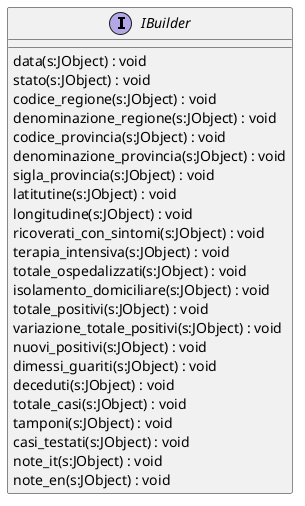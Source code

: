 @startuml
interface IBuilder {
    data(s:JObject) : void
    stato(s:JObject) : void
    codice_regione(s:JObject) : void
    denominazione_regione(s:JObject) : void
    codice_provincia(s:JObject) : void
    denominazione_provincia(s:JObject) : void
    sigla_provincia(s:JObject) : void
    latitutine(s:JObject) : void
    longitudine(s:JObject) : void
    ricoverati_con_sintomi(s:JObject) : void
    terapia_intensiva(s:JObject) : void
    totale_ospedalizzati(s:JObject) : void
    isolamento_domiciliare(s:JObject) : void
    totale_positivi(s:JObject) : void
    variazione_totale_positivi(s:JObject) : void
    nuovi_positivi(s:JObject) : void
    dimessi_guariti(s:JObject) : void
    deceduti(s:JObject) : void
    totale_casi(s:JObject) : void
    tamponi(s:JObject) : void
    casi_testati(s:JObject) : void
    note_it(s:JObject) : void
    note_en(s:JObject) : void
}
@enduml
